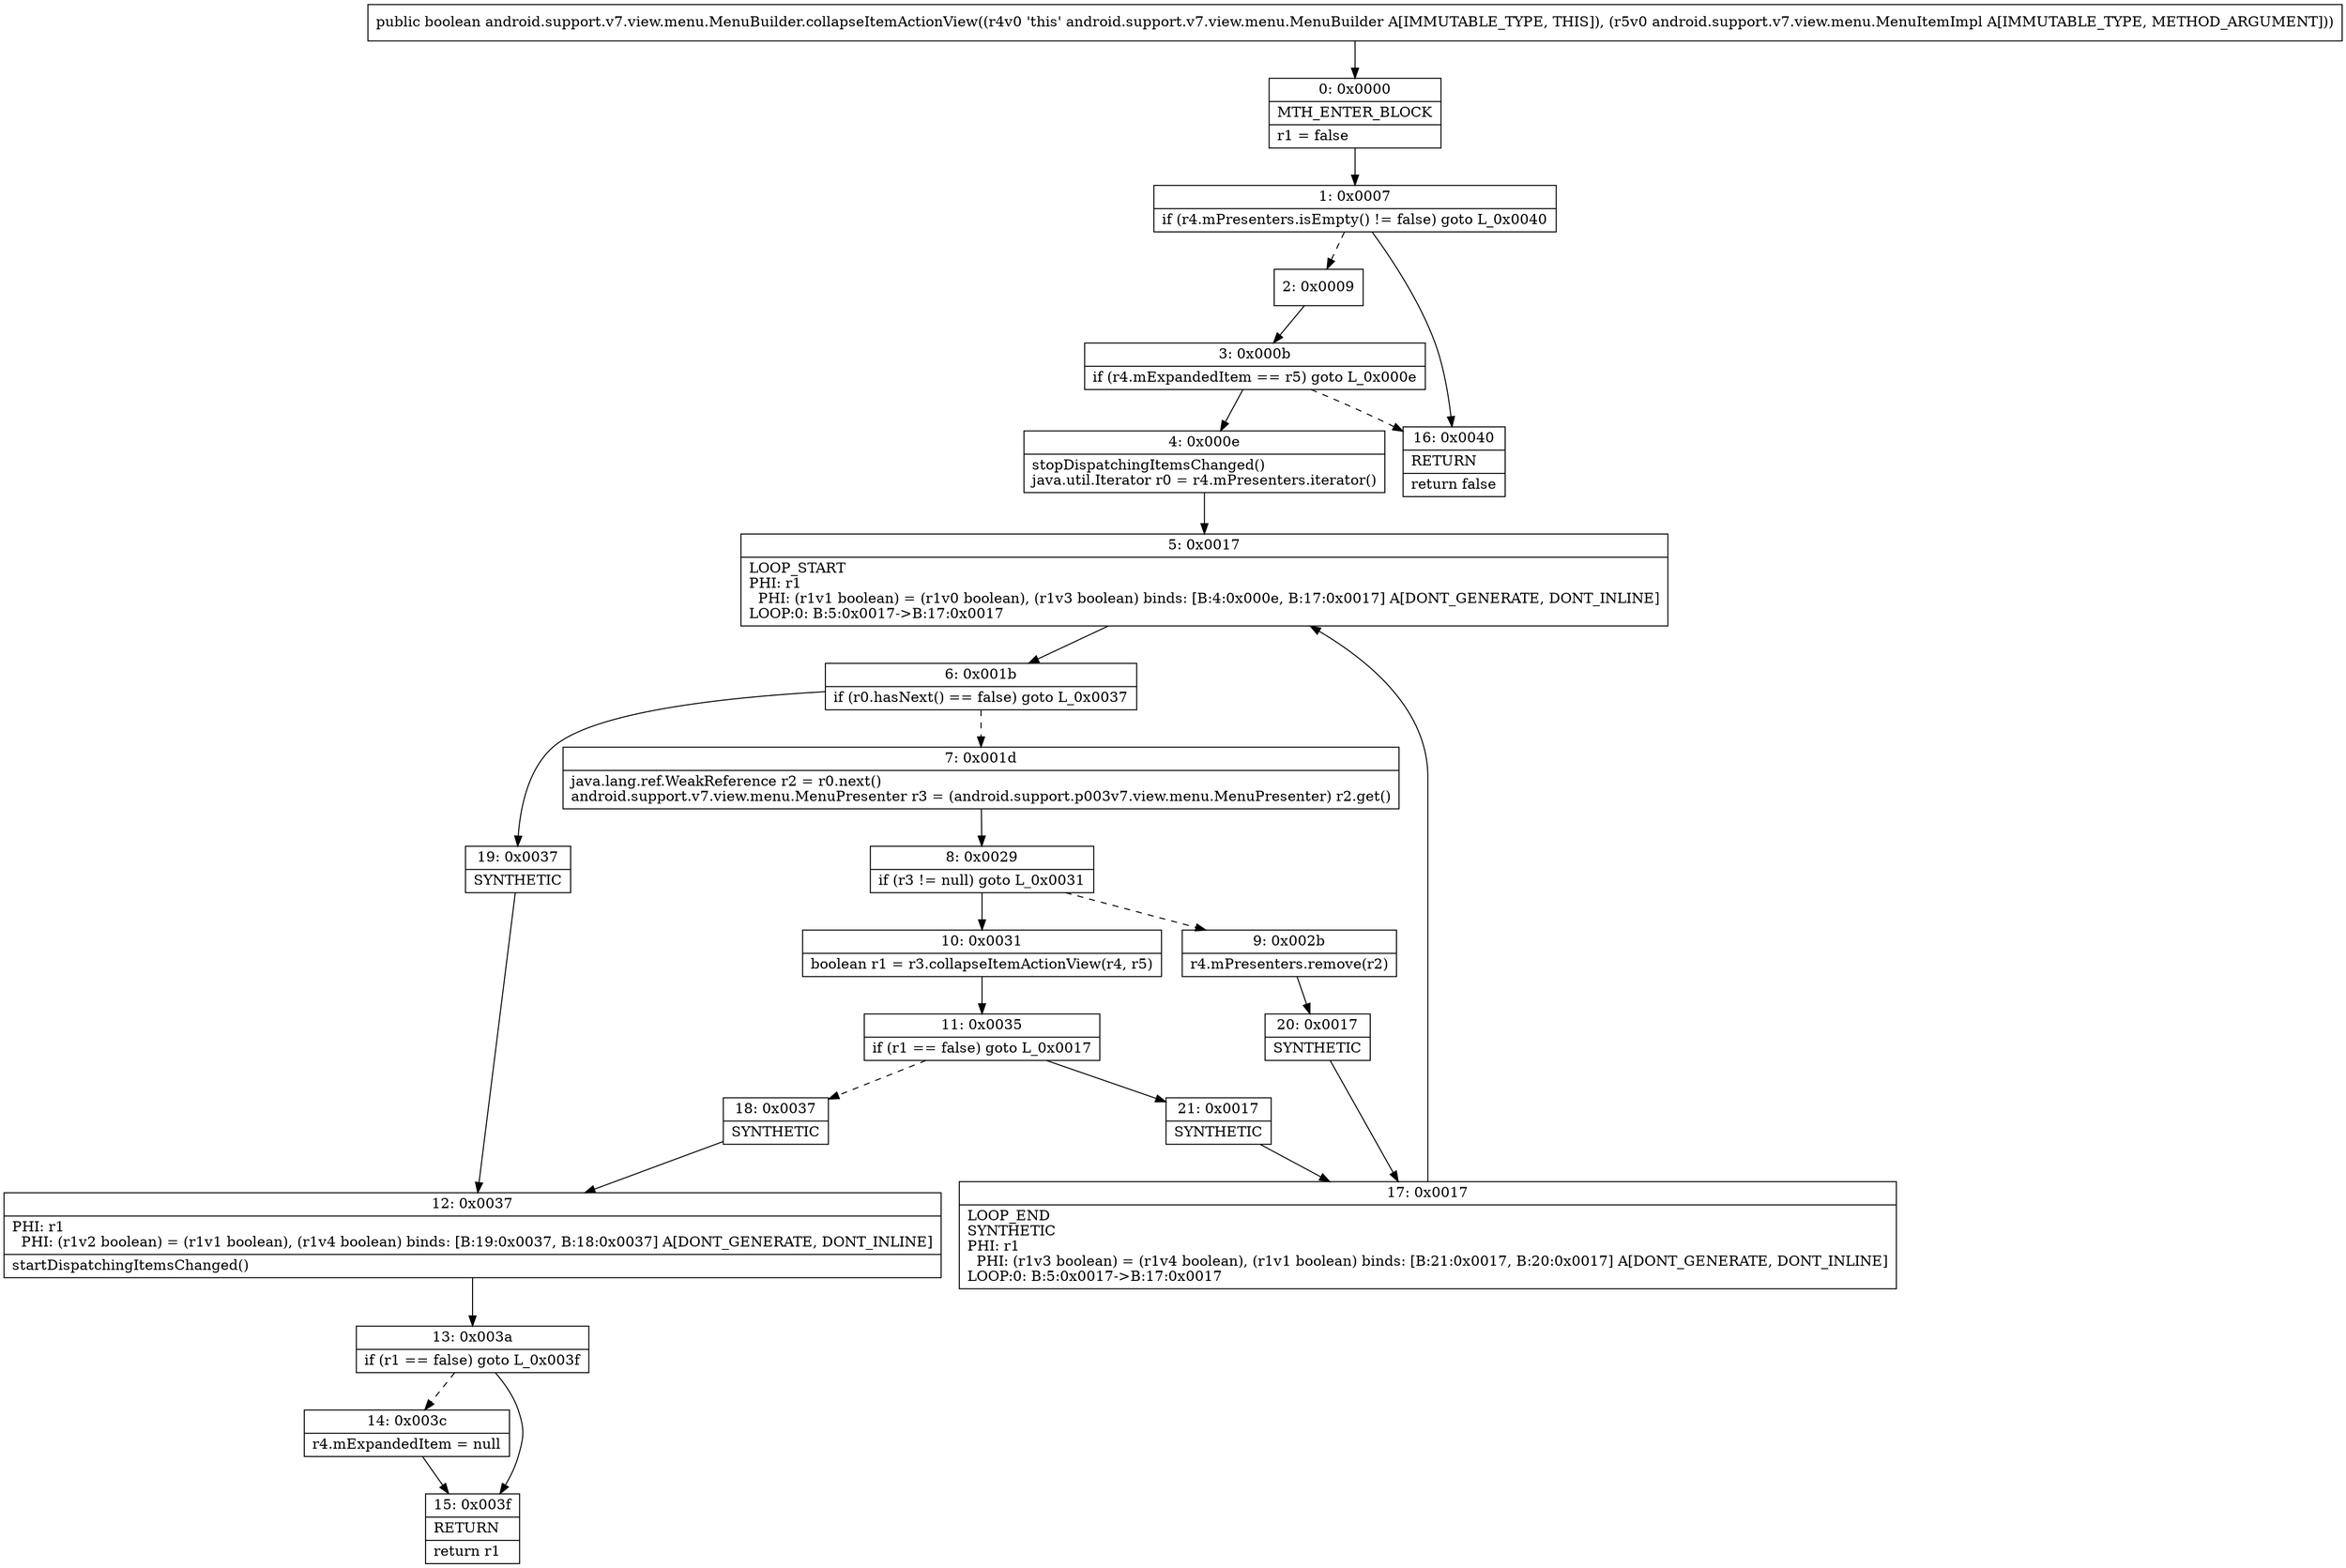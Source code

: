 digraph "CFG forandroid.support.v7.view.menu.MenuBuilder.collapseItemActionView(Landroid\/support\/v7\/view\/menu\/MenuItemImpl;)Z" {
Node_0 [shape=record,label="{0\:\ 0x0000|MTH_ENTER_BLOCK\l|r1 = false\l}"];
Node_1 [shape=record,label="{1\:\ 0x0007|if (r4.mPresenters.isEmpty() != false) goto L_0x0040\l}"];
Node_2 [shape=record,label="{2\:\ 0x0009}"];
Node_3 [shape=record,label="{3\:\ 0x000b|if (r4.mExpandedItem == r5) goto L_0x000e\l}"];
Node_4 [shape=record,label="{4\:\ 0x000e|stopDispatchingItemsChanged()\ljava.util.Iterator r0 = r4.mPresenters.iterator()\l}"];
Node_5 [shape=record,label="{5\:\ 0x0017|LOOP_START\lPHI: r1 \l  PHI: (r1v1 boolean) = (r1v0 boolean), (r1v3 boolean) binds: [B:4:0x000e, B:17:0x0017] A[DONT_GENERATE, DONT_INLINE]\lLOOP:0: B:5:0x0017\-\>B:17:0x0017\l}"];
Node_6 [shape=record,label="{6\:\ 0x001b|if (r0.hasNext() == false) goto L_0x0037\l}"];
Node_7 [shape=record,label="{7\:\ 0x001d|java.lang.ref.WeakReference r2 = r0.next()\landroid.support.v7.view.menu.MenuPresenter r3 = (android.support.p003v7.view.menu.MenuPresenter) r2.get()\l}"];
Node_8 [shape=record,label="{8\:\ 0x0029|if (r3 != null) goto L_0x0031\l}"];
Node_9 [shape=record,label="{9\:\ 0x002b|r4.mPresenters.remove(r2)\l}"];
Node_10 [shape=record,label="{10\:\ 0x0031|boolean r1 = r3.collapseItemActionView(r4, r5)\l}"];
Node_11 [shape=record,label="{11\:\ 0x0035|if (r1 == false) goto L_0x0017\l}"];
Node_12 [shape=record,label="{12\:\ 0x0037|PHI: r1 \l  PHI: (r1v2 boolean) = (r1v1 boolean), (r1v4 boolean) binds: [B:19:0x0037, B:18:0x0037] A[DONT_GENERATE, DONT_INLINE]\l|startDispatchingItemsChanged()\l}"];
Node_13 [shape=record,label="{13\:\ 0x003a|if (r1 == false) goto L_0x003f\l}"];
Node_14 [shape=record,label="{14\:\ 0x003c|r4.mExpandedItem = null\l}"];
Node_15 [shape=record,label="{15\:\ 0x003f|RETURN\l|return r1\l}"];
Node_16 [shape=record,label="{16\:\ 0x0040|RETURN\l|return false\l}"];
Node_17 [shape=record,label="{17\:\ 0x0017|LOOP_END\lSYNTHETIC\lPHI: r1 \l  PHI: (r1v3 boolean) = (r1v4 boolean), (r1v1 boolean) binds: [B:21:0x0017, B:20:0x0017] A[DONT_GENERATE, DONT_INLINE]\lLOOP:0: B:5:0x0017\-\>B:17:0x0017\l}"];
Node_18 [shape=record,label="{18\:\ 0x0037|SYNTHETIC\l}"];
Node_19 [shape=record,label="{19\:\ 0x0037|SYNTHETIC\l}"];
Node_20 [shape=record,label="{20\:\ 0x0017|SYNTHETIC\l}"];
Node_21 [shape=record,label="{21\:\ 0x0017|SYNTHETIC\l}"];
MethodNode[shape=record,label="{public boolean android.support.v7.view.menu.MenuBuilder.collapseItemActionView((r4v0 'this' android.support.v7.view.menu.MenuBuilder A[IMMUTABLE_TYPE, THIS]), (r5v0 android.support.v7.view.menu.MenuItemImpl A[IMMUTABLE_TYPE, METHOD_ARGUMENT])) }"];
MethodNode -> Node_0;
Node_0 -> Node_1;
Node_1 -> Node_2[style=dashed];
Node_1 -> Node_16;
Node_2 -> Node_3;
Node_3 -> Node_4;
Node_3 -> Node_16[style=dashed];
Node_4 -> Node_5;
Node_5 -> Node_6;
Node_6 -> Node_7[style=dashed];
Node_6 -> Node_19;
Node_7 -> Node_8;
Node_8 -> Node_9[style=dashed];
Node_8 -> Node_10;
Node_9 -> Node_20;
Node_10 -> Node_11;
Node_11 -> Node_18[style=dashed];
Node_11 -> Node_21;
Node_12 -> Node_13;
Node_13 -> Node_14[style=dashed];
Node_13 -> Node_15;
Node_14 -> Node_15;
Node_17 -> Node_5;
Node_18 -> Node_12;
Node_19 -> Node_12;
Node_20 -> Node_17;
Node_21 -> Node_17;
}

